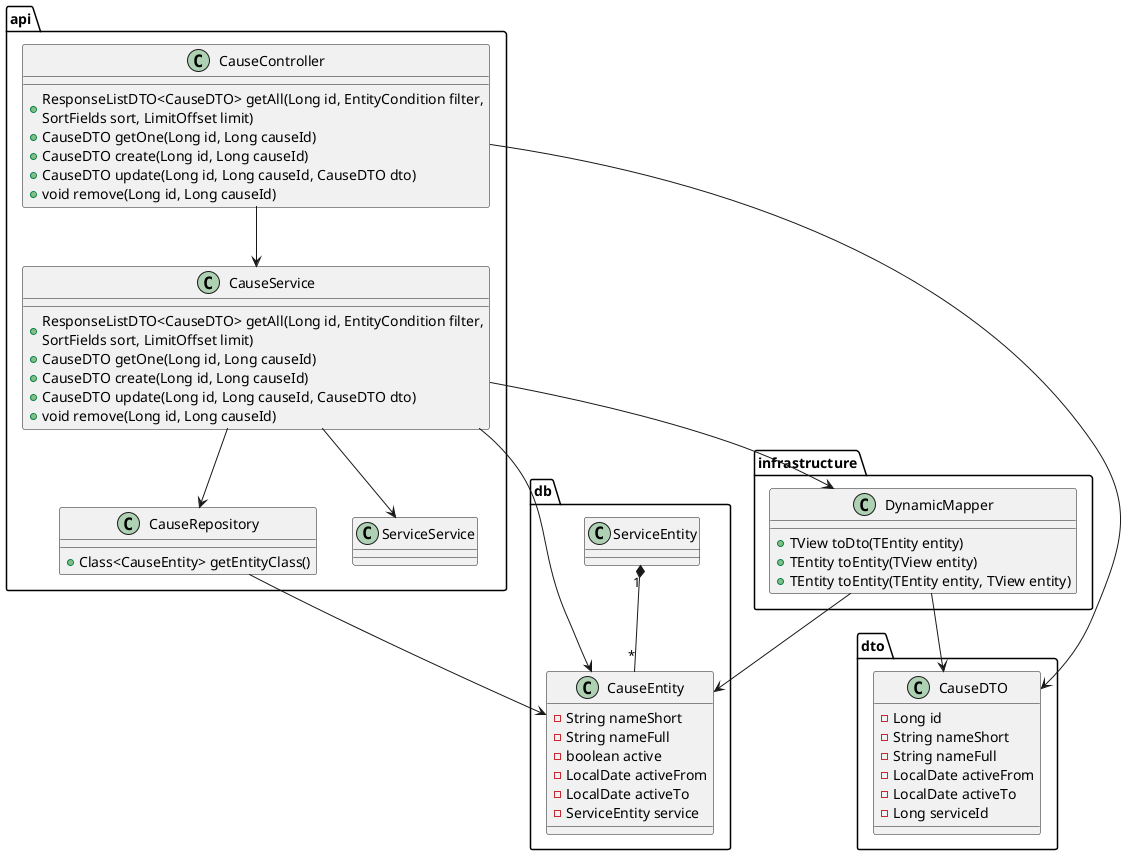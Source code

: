 @startuml
package api {
  class CauseController {
    + ResponseListDTO<CauseDTO> getAll(Long id, EntityCondition filter,\nSortFields sort, LimitOffset limit)
    + CauseDTO getOne(Long id, Long causeId)
    + CauseDTO create(Long id, Long causeId)
    + CauseDTO update(Long id, Long causeId, CauseDTO dto)
    + void remove(Long id, Long causeId)
  }

  class CauseService {
    + ResponseListDTO<CauseDTO> getAll(Long id, EntityCondition filter,\nSortFields sort, LimitOffset limit)
    + CauseDTO getOne(Long id, Long causeId)
    + CauseDTO create(Long id, Long causeId)
    + CauseDTO update(Long id, Long causeId, CauseDTO dto)
    + void remove(Long id, Long causeId)
  }

  class CauseRepository {
    + Class<CauseEntity> getEntityClass()
  }

  class ServiceService {
  }
}

class infrastructure.DynamicMapper {
  + TView toDto(TEntity entity)
  + TEntity toEntity(TView entity)
  + TEntity toEntity(TEntity entity, TView entity)
}

package dto {
  class CauseDTO {
  - Long id
  - String nameShort
  - String nameFull
  - LocalDate activeFrom
  - LocalDate activeTo
  - Long serviceId
  }
}

package db {
  class CauseEntity {
  - String nameShort
  - String nameFull
  - boolean active
  - LocalDate activeFrom
  - LocalDate activeTo
  - ServiceEntity service
  }

  class ServiceEntity {

  }

  ServiceEntity "1" *-- "*" CauseEntity
}
CauseController --> CauseDTO
CauseController --> CauseService

CauseService --> DynamicMapper
CauseService --> CauseRepository
CauseService --> CauseEntity
CauseService --> ServiceService

CauseRepository --> CauseEntity

DynamicMapper --> CauseEntity
DynamicMapper --> CauseDTO

'interface repositories.AbstractRepository {
'}
'
'CauseRepository --|> AbstractRepository
@enduml